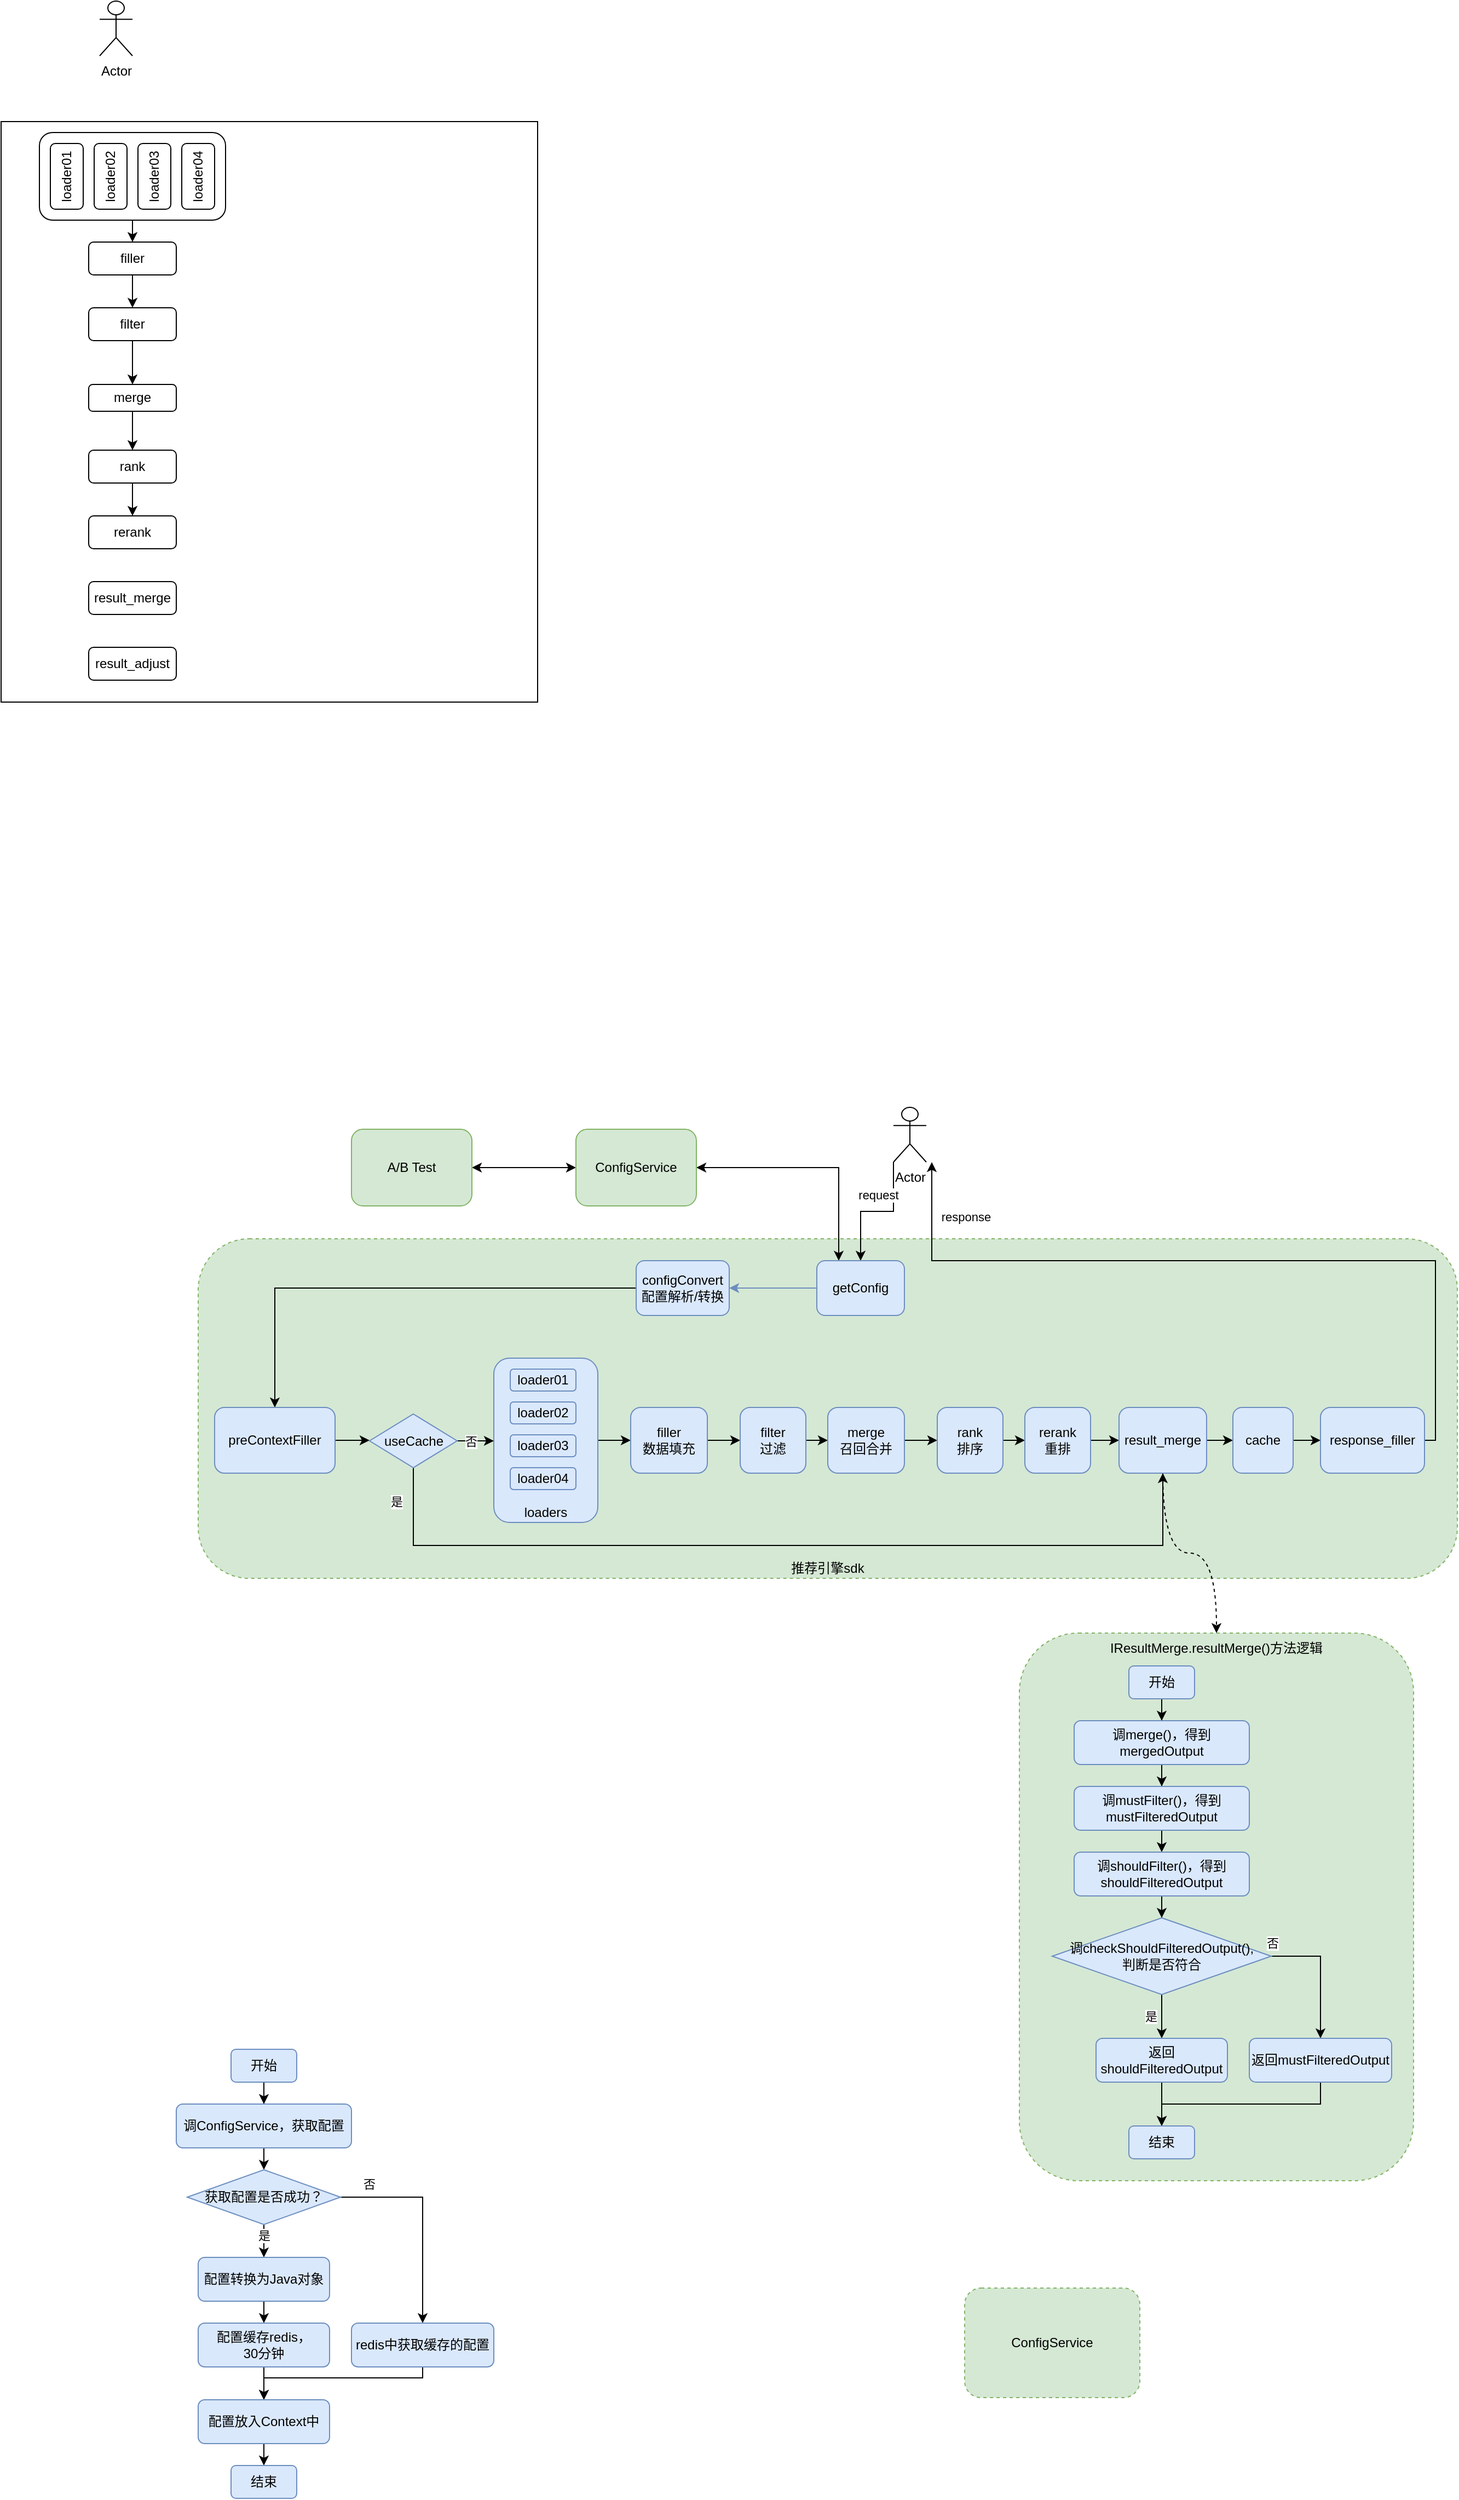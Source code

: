 <mxfile version="14.4.3" type="github">
  <diagram id="BgcMQl1EHjmCi2zKJHaM" name="Page-1">
    <mxGraphModel dx="1426" dy="825" grid="1" gridSize="10" guides="1" tooltips="1" connect="1" arrows="1" fold="1" page="1" pageScale="1" pageWidth="827" pageHeight="1169" math="0" shadow="0">
      <root>
        <mxCell id="0" />
        <mxCell id="1" parent="0" />
        <mxCell id="oHNjriFmRkjpIejKhcQx-60" value="IResultMerge.resultMerge()方法逻辑" style="rounded=1;whiteSpace=wrap;html=1;verticalAlign=top;dashed=1;fillColor=#d5e8d4;strokeColor=#82b366;" parent="1" vertex="1">
          <mxGeometry x="1070" y="1740" width="360" height="500" as="geometry" />
        </mxCell>
        <mxCell id="oHNjriFmRkjpIejKhcQx-58" value="推荐引擎sdk" style="rounded=1;whiteSpace=wrap;html=1;verticalAlign=bottom;dashed=1;fillColor=#d5e8d4;strokeColor=#82b366;" parent="1" vertex="1">
          <mxGeometry x="320" y="1380" width="1150" height="310" as="geometry" />
        </mxCell>
        <mxCell id="oHNjriFmRkjpIejKhcQx-2" value="" style="rounded=0;whiteSpace=wrap;html=1;" parent="1" vertex="1">
          <mxGeometry x="140" y="360" width="490" height="530" as="geometry" />
        </mxCell>
        <mxCell id="oHNjriFmRkjpIejKhcQx-17" style="edgeStyle=orthogonalEdgeStyle;rounded=0;orthogonalLoop=1;jettySize=auto;html=1;exitX=0.5;exitY=1;exitDx=0;exitDy=0;entryX=0.5;entryY=0;entryDx=0;entryDy=0;" parent="1" source="oHNjriFmRkjpIejKhcQx-15" target="oHNjriFmRkjpIejKhcQx-4" edge="1">
          <mxGeometry relative="1" as="geometry" />
        </mxCell>
        <mxCell id="oHNjriFmRkjpIejKhcQx-15" value="" style="rounded=1;whiteSpace=wrap;html=1;" parent="1" vertex="1">
          <mxGeometry x="175" y="370" width="170" height="80" as="geometry" />
        </mxCell>
        <mxCell id="oHNjriFmRkjpIejKhcQx-1" value="Actor" style="shape=umlActor;verticalLabelPosition=bottom;verticalAlign=top;html=1;outlineConnect=0;" parent="1" vertex="1">
          <mxGeometry x="230" y="250" width="30" height="50" as="geometry" />
        </mxCell>
        <mxCell id="oHNjriFmRkjpIejKhcQx-3" value="loader01" style="rounded=1;whiteSpace=wrap;html=1;horizontal=0;" parent="1" vertex="1">
          <mxGeometry x="185" y="380" width="30" height="60" as="geometry" />
        </mxCell>
        <mxCell id="oHNjriFmRkjpIejKhcQx-18" style="edgeStyle=orthogonalEdgeStyle;rounded=0;orthogonalLoop=1;jettySize=auto;html=1;exitX=0.5;exitY=1;exitDx=0;exitDy=0;entryX=0.5;entryY=0;entryDx=0;entryDy=0;" parent="1" source="oHNjriFmRkjpIejKhcQx-4" target="oHNjriFmRkjpIejKhcQx-5" edge="1">
          <mxGeometry relative="1" as="geometry" />
        </mxCell>
        <mxCell id="oHNjriFmRkjpIejKhcQx-4" value="filler" style="rounded=1;whiteSpace=wrap;html=1;" parent="1" vertex="1">
          <mxGeometry x="220" y="470" width="80" height="30" as="geometry" />
        </mxCell>
        <mxCell id="oHNjriFmRkjpIejKhcQx-19" style="edgeStyle=orthogonalEdgeStyle;rounded=0;orthogonalLoop=1;jettySize=auto;html=1;exitX=0.5;exitY=1;exitDx=0;exitDy=0;entryX=0.5;entryY=0;entryDx=0;entryDy=0;" parent="1" source="oHNjriFmRkjpIejKhcQx-5" target="oHNjriFmRkjpIejKhcQx-6" edge="1">
          <mxGeometry relative="1" as="geometry" />
        </mxCell>
        <mxCell id="oHNjriFmRkjpIejKhcQx-5" value="filter" style="rounded=1;whiteSpace=wrap;html=1;" parent="1" vertex="1">
          <mxGeometry x="220" y="530" width="80" height="30" as="geometry" />
        </mxCell>
        <mxCell id="oHNjriFmRkjpIejKhcQx-20" style="edgeStyle=orthogonalEdgeStyle;rounded=0;orthogonalLoop=1;jettySize=auto;html=1;exitX=0.5;exitY=1;exitDx=0;exitDy=0;entryX=0.5;entryY=0;entryDx=0;entryDy=0;" parent="1" source="oHNjriFmRkjpIejKhcQx-6" target="oHNjriFmRkjpIejKhcQx-7" edge="1">
          <mxGeometry relative="1" as="geometry" />
        </mxCell>
        <mxCell id="oHNjriFmRkjpIejKhcQx-6" value="merge" style="rounded=1;whiteSpace=wrap;html=1;" parent="1" vertex="1">
          <mxGeometry x="220" y="600" width="80" height="24.5" as="geometry" />
        </mxCell>
        <mxCell id="oHNjriFmRkjpIejKhcQx-21" style="edgeStyle=orthogonalEdgeStyle;rounded=0;orthogonalLoop=1;jettySize=auto;html=1;exitX=0.5;exitY=1;exitDx=0;exitDy=0;entryX=0.5;entryY=0;entryDx=0;entryDy=0;" parent="1" source="oHNjriFmRkjpIejKhcQx-7" target="oHNjriFmRkjpIejKhcQx-8" edge="1">
          <mxGeometry relative="1" as="geometry" />
        </mxCell>
        <mxCell id="oHNjriFmRkjpIejKhcQx-7" value="rank" style="rounded=1;whiteSpace=wrap;html=1;" parent="1" vertex="1">
          <mxGeometry x="220" y="660" width="80" height="30" as="geometry" />
        </mxCell>
        <mxCell id="oHNjriFmRkjpIejKhcQx-8" value="rerank" style="rounded=1;whiteSpace=wrap;html=1;" parent="1" vertex="1">
          <mxGeometry x="220" y="720" width="80" height="30" as="geometry" />
        </mxCell>
        <mxCell id="oHNjriFmRkjpIejKhcQx-9" value="&lt;span&gt;result_merge&lt;/span&gt;" style="rounded=1;whiteSpace=wrap;html=1;" parent="1" vertex="1">
          <mxGeometry x="220" y="780" width="80" height="30" as="geometry" />
        </mxCell>
        <mxCell id="oHNjriFmRkjpIejKhcQx-10" value="&lt;span&gt;result_adjust&lt;/span&gt;" style="rounded=1;whiteSpace=wrap;html=1;" parent="1" vertex="1">
          <mxGeometry x="220" y="840" width="80" height="30" as="geometry" />
        </mxCell>
        <mxCell id="oHNjriFmRkjpIejKhcQx-12" value="loader02" style="rounded=1;whiteSpace=wrap;html=1;horizontal=0;" parent="1" vertex="1">
          <mxGeometry x="225" y="380" width="30" height="60" as="geometry" />
        </mxCell>
        <mxCell id="oHNjriFmRkjpIejKhcQx-13" value="loader03" style="rounded=1;whiteSpace=wrap;html=1;horizontal=0;" parent="1" vertex="1">
          <mxGeometry x="265" y="380" width="30" height="60" as="geometry" />
        </mxCell>
        <mxCell id="oHNjriFmRkjpIejKhcQx-14" value="loader04" style="rounded=1;whiteSpace=wrap;html=1;horizontal=0;" parent="1" vertex="1">
          <mxGeometry x="305" y="380" width="30" height="60" as="geometry" />
        </mxCell>
        <mxCell id="oHNjriFmRkjpIejKhcQx-24" style="edgeStyle=orthogonalEdgeStyle;rounded=0;orthogonalLoop=1;jettySize=auto;html=1;exitX=1;exitY=0.5;exitDx=0;exitDy=0;entryX=0;entryY=0.5;entryDx=0;entryDy=0;" parent="1" source="oHNjriFmRkjpIejKhcQx-25" target="oHNjriFmRkjpIejKhcQx-29" edge="1">
          <mxGeometry relative="1" as="geometry" />
        </mxCell>
        <mxCell id="oHNjriFmRkjpIejKhcQx-25" value="loaders" style="rounded=1;whiteSpace=wrap;html=1;verticalAlign=bottom;fillColor=#dae8fc;strokeColor=#6c8ebf;" parent="1" vertex="1">
          <mxGeometry x="590" y="1489" width="95" height="150" as="geometry" />
        </mxCell>
        <mxCell id="oHNjriFmRkjpIejKhcQx-44" style="edgeStyle=orthogonalEdgeStyle;rounded=0;orthogonalLoop=1;jettySize=auto;html=1;exitX=0;exitY=1;exitDx=0;exitDy=0;exitPerimeter=0;entryX=0.5;entryY=0;entryDx=0;entryDy=0;" parent="1" source="oHNjriFmRkjpIejKhcQx-26" target="oHNjriFmRkjpIejKhcQx-48" edge="1">
          <mxGeometry relative="1" as="geometry">
            <mxPoint x="395" y="1404" as="targetPoint" />
          </mxGeometry>
        </mxCell>
        <mxCell id="oHNjriFmRkjpIejKhcQx-45" value="request" style="edgeLabel;html=1;align=center;verticalAlign=middle;resizable=0;points=[];" parent="oHNjriFmRkjpIejKhcQx-44" vertex="1" connectable="0">
          <mxGeometry x="0.028" y="1" relative="1" as="geometry">
            <mxPoint x="2" y="-16" as="offset" />
          </mxGeometry>
        </mxCell>
        <mxCell id="oHNjriFmRkjpIejKhcQx-26" value="Actor" style="shape=umlActor;verticalLabelPosition=bottom;verticalAlign=top;html=1;outlineConnect=0;" parent="1" vertex="1">
          <mxGeometry x="955" y="1260" width="30" height="50" as="geometry" />
        </mxCell>
        <mxCell id="oHNjriFmRkjpIejKhcQx-27" value="loader01" style="rounded=1;whiteSpace=wrap;html=1;horizontal=1;fillColor=#dae8fc;strokeColor=#6c8ebf;" parent="1" vertex="1">
          <mxGeometry x="605" y="1499" width="60" height="20" as="geometry" />
        </mxCell>
        <mxCell id="oHNjriFmRkjpIejKhcQx-28" style="edgeStyle=orthogonalEdgeStyle;rounded=0;orthogonalLoop=1;jettySize=auto;html=1;exitX=1;exitY=0.5;exitDx=0;exitDy=0;entryX=0;entryY=0.5;entryDx=0;entryDy=0;" parent="1" source="oHNjriFmRkjpIejKhcQx-29" target="oHNjriFmRkjpIejKhcQx-31" edge="1">
          <mxGeometry relative="1" as="geometry" />
        </mxCell>
        <mxCell id="oHNjriFmRkjpIejKhcQx-29" value="filler&lt;br&gt;数据填充" style="rounded=1;whiteSpace=wrap;html=1;fillColor=#dae8fc;strokeColor=#6c8ebf;" parent="1" vertex="1">
          <mxGeometry x="715" y="1534" width="70" height="60" as="geometry" />
        </mxCell>
        <mxCell id="oHNjriFmRkjpIejKhcQx-30" style="edgeStyle=orthogonalEdgeStyle;rounded=0;orthogonalLoop=1;jettySize=auto;html=1;exitX=1;exitY=0.5;exitDx=0;exitDy=0;entryX=0;entryY=0.5;entryDx=0;entryDy=0;" parent="1" source="oHNjriFmRkjpIejKhcQx-31" target="oHNjriFmRkjpIejKhcQx-33" edge="1">
          <mxGeometry relative="1" as="geometry" />
        </mxCell>
        <mxCell id="oHNjriFmRkjpIejKhcQx-31" value="filter&lt;br&gt;过滤" style="rounded=1;whiteSpace=wrap;html=1;fillColor=#dae8fc;strokeColor=#6c8ebf;" parent="1" vertex="1">
          <mxGeometry x="815" y="1534" width="60" height="60" as="geometry" />
        </mxCell>
        <mxCell id="oHNjriFmRkjpIejKhcQx-32" style="edgeStyle=orthogonalEdgeStyle;rounded=0;orthogonalLoop=1;jettySize=auto;html=1;exitX=1;exitY=0.5;exitDx=0;exitDy=0;entryX=0;entryY=0.5;entryDx=0;entryDy=0;" parent="1" source="oHNjriFmRkjpIejKhcQx-33" target="oHNjriFmRkjpIejKhcQx-35" edge="1">
          <mxGeometry relative="1" as="geometry" />
        </mxCell>
        <mxCell id="oHNjriFmRkjpIejKhcQx-33" value="merge&lt;br&gt;召回合并" style="rounded=1;whiteSpace=wrap;html=1;fillColor=#dae8fc;strokeColor=#6c8ebf;" parent="1" vertex="1">
          <mxGeometry x="895" y="1534" width="70" height="60" as="geometry" />
        </mxCell>
        <mxCell id="oHNjriFmRkjpIejKhcQx-34" style="edgeStyle=orthogonalEdgeStyle;rounded=0;orthogonalLoop=1;jettySize=auto;html=1;exitX=1;exitY=0.5;exitDx=0;exitDy=0;entryX=0;entryY=0.5;entryDx=0;entryDy=0;" parent="1" source="oHNjriFmRkjpIejKhcQx-35" target="oHNjriFmRkjpIejKhcQx-36" edge="1">
          <mxGeometry relative="1" as="geometry" />
        </mxCell>
        <mxCell id="oHNjriFmRkjpIejKhcQx-35" value="rank&lt;br&gt;排序" style="rounded=1;whiteSpace=wrap;html=1;fillColor=#dae8fc;strokeColor=#6c8ebf;" parent="1" vertex="1">
          <mxGeometry x="995" y="1534" width="60" height="60" as="geometry" />
        </mxCell>
        <mxCell id="oHNjriFmRkjpIejKhcQx-42" style="edgeStyle=orthogonalEdgeStyle;rounded=0;orthogonalLoop=1;jettySize=auto;html=1;exitX=1;exitY=0.5;exitDx=0;exitDy=0;entryX=0;entryY=0.5;entryDx=0;entryDy=0;" parent="1" source="oHNjriFmRkjpIejKhcQx-36" target="oHNjriFmRkjpIejKhcQx-37" edge="1">
          <mxGeometry relative="1" as="geometry" />
        </mxCell>
        <mxCell id="oHNjriFmRkjpIejKhcQx-36" value="rerank&lt;br&gt;重排" style="rounded=1;whiteSpace=wrap;html=1;fillColor=#dae8fc;strokeColor=#6c8ebf;" parent="1" vertex="1">
          <mxGeometry x="1075" y="1534" width="60" height="60" as="geometry" />
        </mxCell>
        <mxCell id="oHNjriFmRkjpIejKhcQx-43" style="edgeStyle=orthogonalEdgeStyle;rounded=0;orthogonalLoop=1;jettySize=auto;html=1;exitX=1;exitY=0.5;exitDx=0;exitDy=0;entryX=0;entryY=0.5;entryDx=0;entryDy=0;" parent="1" source="oHNjriFmRkjpIejKhcQx-37" target="oHNjriFmRkjpIejKhcQx-38" edge="1">
          <mxGeometry relative="1" as="geometry" />
        </mxCell>
        <mxCell id="a8DRVDtJjJYnGcTuRqAY-36" style="edgeStyle=orthogonalEdgeStyle;rounded=0;orthogonalLoop=1;jettySize=auto;html=1;exitX=0.5;exitY=1;exitDx=0;exitDy=0;entryX=0.5;entryY=0;entryDx=0;entryDy=0;curved=1;dashed=1;" edge="1" parent="1" source="oHNjriFmRkjpIejKhcQx-37" target="oHNjriFmRkjpIejKhcQx-60">
          <mxGeometry relative="1" as="geometry" />
        </mxCell>
        <mxCell id="oHNjriFmRkjpIejKhcQx-37" value="result_merge" style="rounded=1;whiteSpace=wrap;html=1;fillColor=#dae8fc;strokeColor=#6c8ebf;" parent="1" vertex="1">
          <mxGeometry x="1161" y="1534" width="80" height="60" as="geometry" />
        </mxCell>
        <mxCell id="oHNjriFmRkjpIejKhcQx-46" style="edgeStyle=orthogonalEdgeStyle;rounded=0;orthogonalLoop=1;jettySize=auto;html=1;exitX=1;exitY=0.5;exitDx=0;exitDy=0;" parent="1" source="a8DRVDtJjJYnGcTuRqAY-1" edge="1">
          <mxGeometry relative="1" as="geometry">
            <mxPoint x="990" y="1310" as="targetPoint" />
            <Array as="points">
              <mxPoint x="1450" y="1564" />
              <mxPoint x="1450" y="1400" />
              <mxPoint x="990" y="1400" />
            </Array>
          </mxGeometry>
        </mxCell>
        <mxCell id="oHNjriFmRkjpIejKhcQx-47" value="response" style="edgeLabel;html=1;align=center;verticalAlign=middle;resizable=0;points=[];" parent="oHNjriFmRkjpIejKhcQx-46" vertex="1" connectable="0">
          <mxGeometry x="0.303" y="-1" relative="1" as="geometry">
            <mxPoint x="-131.5" y="-39" as="offset" />
          </mxGeometry>
        </mxCell>
        <mxCell id="a8DRVDtJjJYnGcTuRqAY-2" style="edgeStyle=orthogonalEdgeStyle;rounded=0;orthogonalLoop=1;jettySize=auto;html=1;exitX=1;exitY=0.5;exitDx=0;exitDy=0;entryX=0;entryY=0.5;entryDx=0;entryDy=0;" edge="1" parent="1" source="oHNjriFmRkjpIejKhcQx-38" target="a8DRVDtJjJYnGcTuRqAY-1">
          <mxGeometry relative="1" as="geometry" />
        </mxCell>
        <mxCell id="oHNjriFmRkjpIejKhcQx-38" value="&lt;span&gt;cache&lt;/span&gt;" style="rounded=1;whiteSpace=wrap;html=1;fillColor=#dae8fc;strokeColor=#6c8ebf;" parent="1" vertex="1">
          <mxGeometry x="1265" y="1534" width="55" height="60" as="geometry" />
        </mxCell>
        <mxCell id="oHNjriFmRkjpIejKhcQx-39" value="loader02" style="rounded=1;whiteSpace=wrap;html=1;horizontal=1;fillColor=#dae8fc;strokeColor=#6c8ebf;" parent="1" vertex="1">
          <mxGeometry x="605" y="1529" width="60" height="20" as="geometry" />
        </mxCell>
        <mxCell id="oHNjriFmRkjpIejKhcQx-40" value="loader03" style="rounded=1;whiteSpace=wrap;html=1;horizontal=1;fillColor=#dae8fc;strokeColor=#6c8ebf;" parent="1" vertex="1">
          <mxGeometry x="605" y="1559" width="60" height="20" as="geometry" />
        </mxCell>
        <mxCell id="oHNjriFmRkjpIejKhcQx-41" value="loader04" style="rounded=1;whiteSpace=wrap;html=1;horizontal=1;fillColor=#dae8fc;strokeColor=#6c8ebf;" parent="1" vertex="1">
          <mxGeometry x="605" y="1589" width="60" height="20" as="geometry" />
        </mxCell>
        <mxCell id="oHNjriFmRkjpIejKhcQx-50" style="edgeStyle=orthogonalEdgeStyle;rounded=0;orthogonalLoop=1;jettySize=auto;html=1;exitX=0;exitY=0.5;exitDx=0;exitDy=0;entryX=1;entryY=0.5;entryDx=0;entryDy=0;fillColor=#dae8fc;strokeColor=#6c8ebf;" parent="1" source="oHNjriFmRkjpIejKhcQx-48" target="oHNjriFmRkjpIejKhcQx-49" edge="1">
          <mxGeometry relative="1" as="geometry" />
        </mxCell>
        <mxCell id="oHNjriFmRkjpIejKhcQx-54" style="edgeStyle=orthogonalEdgeStyle;rounded=0;orthogonalLoop=1;jettySize=auto;html=1;exitX=0.25;exitY=0;exitDx=0;exitDy=0;entryX=1;entryY=0.5;entryDx=0;entryDy=0;startArrow=classic;startFill=1;" parent="1" source="oHNjriFmRkjpIejKhcQx-48" target="oHNjriFmRkjpIejKhcQx-52" edge="1">
          <mxGeometry relative="1" as="geometry" />
        </mxCell>
        <mxCell id="oHNjriFmRkjpIejKhcQx-48" value="getConfig" style="rounded=1;whiteSpace=wrap;html=1;verticalAlign=middle;fillColor=#dae8fc;strokeColor=#6c8ebf;" parent="1" vertex="1">
          <mxGeometry x="885" y="1400" width="80" height="50" as="geometry" />
        </mxCell>
        <mxCell id="oHNjriFmRkjpIejKhcQx-51" style="edgeStyle=orthogonalEdgeStyle;rounded=0;orthogonalLoop=1;jettySize=auto;html=1;exitX=0;exitY=0.5;exitDx=0;exitDy=0;entryX=0.5;entryY=0;entryDx=0;entryDy=0;" parent="1" source="oHNjriFmRkjpIejKhcQx-49" target="a8DRVDtJjJYnGcTuRqAY-3" edge="1">
          <mxGeometry relative="1" as="geometry" />
        </mxCell>
        <mxCell id="oHNjriFmRkjpIejKhcQx-49" value="configConvert&lt;br&gt;配置解析/转换" style="rounded=1;whiteSpace=wrap;html=1;verticalAlign=middle;fillColor=#dae8fc;strokeColor=#6c8ebf;" parent="1" vertex="1">
          <mxGeometry x="720" y="1400" width="85" height="50" as="geometry" />
        </mxCell>
        <mxCell id="oHNjriFmRkjpIejKhcQx-55" style="edgeStyle=orthogonalEdgeStyle;rounded=0;orthogonalLoop=1;jettySize=auto;html=1;exitX=0;exitY=0.5;exitDx=0;exitDy=0;entryX=1;entryY=0.5;entryDx=0;entryDy=0;startArrow=classic;startFill=1;" parent="1" source="oHNjriFmRkjpIejKhcQx-52" target="oHNjriFmRkjpIejKhcQx-53" edge="1">
          <mxGeometry relative="1" as="geometry" />
        </mxCell>
        <mxCell id="oHNjriFmRkjpIejKhcQx-52" value="ConfigService" style="rounded=1;whiteSpace=wrap;html=1;verticalAlign=middle;fillColor=#d5e8d4;strokeColor=#82b366;" parent="1" vertex="1">
          <mxGeometry x="665" y="1280" width="110" height="70" as="geometry" />
        </mxCell>
        <mxCell id="oHNjriFmRkjpIejKhcQx-53" value="A/B Test" style="rounded=1;whiteSpace=wrap;html=1;verticalAlign=middle;fillColor=#d5e8d4;strokeColor=#82b366;" parent="1" vertex="1">
          <mxGeometry x="460" y="1280" width="110" height="70" as="geometry" />
        </mxCell>
        <mxCell id="oHNjriFmRkjpIejKhcQx-64" style="edgeStyle=orthogonalEdgeStyle;rounded=0;orthogonalLoop=1;jettySize=auto;html=1;exitX=0.5;exitY=1;exitDx=0;exitDy=0;startArrow=none;startFill=0;" parent="1" source="oHNjriFmRkjpIejKhcQx-59" target="oHNjriFmRkjpIejKhcQx-62" edge="1">
          <mxGeometry relative="1" as="geometry" />
        </mxCell>
        <mxCell id="oHNjriFmRkjpIejKhcQx-59" value="开始" style="rounded=1;whiteSpace=wrap;html=1;fillColor=#dae8fc;strokeColor=#6c8ebf;" parent="1" vertex="1">
          <mxGeometry x="350" y="2120" width="60" height="30" as="geometry" />
        </mxCell>
        <mxCell id="oHNjriFmRkjpIejKhcQx-61" value="ConfigService" style="rounded=1;whiteSpace=wrap;html=1;verticalAlign=middle;dashed=1;fillColor=#d5e8d4;strokeColor=#82b366;" parent="1" vertex="1">
          <mxGeometry x="1020" y="2338" width="160" height="100" as="geometry" />
        </mxCell>
        <mxCell id="oHNjriFmRkjpIejKhcQx-65" style="edgeStyle=orthogonalEdgeStyle;rounded=0;orthogonalLoop=1;jettySize=auto;html=1;exitX=0.5;exitY=1;exitDx=0;exitDy=0;entryX=0.5;entryY=0;entryDx=0;entryDy=0;startArrow=none;startFill=0;" parent="1" source="oHNjriFmRkjpIejKhcQx-62" target="oHNjriFmRkjpIejKhcQx-63" edge="1">
          <mxGeometry relative="1" as="geometry" />
        </mxCell>
        <mxCell id="oHNjriFmRkjpIejKhcQx-62" value="调ConfigService，获取配置" style="rounded=1;whiteSpace=wrap;html=1;fillColor=#dae8fc;strokeColor=#6c8ebf;" parent="1" vertex="1">
          <mxGeometry x="300" y="2170" width="160" height="40" as="geometry" />
        </mxCell>
        <mxCell id="oHNjriFmRkjpIejKhcQx-67" value="" style="edgeStyle=orthogonalEdgeStyle;rounded=0;orthogonalLoop=1;jettySize=auto;html=1;startArrow=none;startFill=0;entryX=0.5;entryY=0;entryDx=0;entryDy=0;" parent="1" source="oHNjriFmRkjpIejKhcQx-63" target="oHNjriFmRkjpIejKhcQx-68" edge="1">
          <mxGeometry relative="1" as="geometry">
            <mxPoint x="380" y="2330" as="targetPoint" />
          </mxGeometry>
        </mxCell>
        <mxCell id="oHNjriFmRkjpIejKhcQx-69" value="是" style="edgeLabel;html=1;align=center;verticalAlign=middle;resizable=0;points=[];" parent="oHNjriFmRkjpIejKhcQx-67" vertex="1" connectable="0">
          <mxGeometry x="-0.253" y="3" relative="1" as="geometry">
            <mxPoint x="-3" y="-8.33" as="offset" />
          </mxGeometry>
        </mxCell>
        <mxCell id="oHNjriFmRkjpIejKhcQx-73" style="edgeStyle=orthogonalEdgeStyle;rounded=0;orthogonalLoop=1;jettySize=auto;html=1;exitX=1;exitY=0.5;exitDx=0;exitDy=0;entryX=0.5;entryY=0;entryDx=0;entryDy=0;startArrow=none;startFill=0;" parent="1" source="oHNjriFmRkjpIejKhcQx-63" target="oHNjriFmRkjpIejKhcQx-72" edge="1">
          <mxGeometry relative="1" as="geometry" />
        </mxCell>
        <mxCell id="oHNjriFmRkjpIejKhcQx-74" value="否" style="edgeLabel;html=1;align=center;verticalAlign=middle;resizable=0;points=[];" parent="oHNjriFmRkjpIejKhcQx-73" vertex="1" connectable="0">
          <mxGeometry x="-0.261" y="-1" relative="1" as="geometry">
            <mxPoint x="-44" y="-13.33" as="offset" />
          </mxGeometry>
        </mxCell>
        <mxCell id="oHNjriFmRkjpIejKhcQx-63" value="获取配置是否成功？" style="rhombus;whiteSpace=wrap;html=1;fillColor=#dae8fc;strokeColor=#6c8ebf;" parent="1" vertex="1">
          <mxGeometry x="310" y="2230" width="140" height="50" as="geometry" />
        </mxCell>
        <mxCell id="oHNjriFmRkjpIejKhcQx-71" style="edgeStyle=orthogonalEdgeStyle;rounded=0;orthogonalLoop=1;jettySize=auto;html=1;exitX=0.5;exitY=1;exitDx=0;exitDy=0;entryX=0.5;entryY=0;entryDx=0;entryDy=0;startArrow=none;startFill=0;" parent="1" source="oHNjriFmRkjpIejKhcQx-68" target="oHNjriFmRkjpIejKhcQx-70" edge="1">
          <mxGeometry relative="1" as="geometry" />
        </mxCell>
        <mxCell id="oHNjriFmRkjpIejKhcQx-68" value="配置转换为Java对象" style="rounded=1;whiteSpace=wrap;html=1;fillColor=#dae8fc;strokeColor=#6c8ebf;" parent="1" vertex="1">
          <mxGeometry x="320" y="2310" width="120" height="40" as="geometry" />
        </mxCell>
        <mxCell id="oHNjriFmRkjpIejKhcQx-76" style="edgeStyle=orthogonalEdgeStyle;rounded=0;orthogonalLoop=1;jettySize=auto;html=1;exitX=0.5;exitY=1;exitDx=0;exitDy=0;entryX=0.5;entryY=0;entryDx=0;entryDy=0;startArrow=none;startFill=0;" parent="1" source="oHNjriFmRkjpIejKhcQx-70" target="oHNjriFmRkjpIejKhcQx-75" edge="1">
          <mxGeometry relative="1" as="geometry" />
        </mxCell>
        <mxCell id="oHNjriFmRkjpIejKhcQx-70" value="配置缓存redis，&lt;br&gt;30分钟" style="rounded=1;whiteSpace=wrap;html=1;fillColor=#dae8fc;strokeColor=#6c8ebf;" parent="1" vertex="1">
          <mxGeometry x="320" y="2370" width="120" height="40" as="geometry" />
        </mxCell>
        <mxCell id="oHNjriFmRkjpIejKhcQx-77" style="edgeStyle=orthogonalEdgeStyle;rounded=0;orthogonalLoop=1;jettySize=auto;html=1;exitX=0.5;exitY=1;exitDx=0;exitDy=0;startArrow=none;startFill=0;entryX=0.5;entryY=0;entryDx=0;entryDy=0;" parent="1" source="oHNjriFmRkjpIejKhcQx-72" target="oHNjriFmRkjpIejKhcQx-75" edge="1">
          <mxGeometry relative="1" as="geometry">
            <mxPoint x="380" y="2490" as="targetPoint" />
            <Array as="points">
              <mxPoint x="525" y="2420" />
              <mxPoint x="380" y="2420" />
            </Array>
          </mxGeometry>
        </mxCell>
        <mxCell id="oHNjriFmRkjpIejKhcQx-72" value="redis中获取缓存的配置" style="rounded=1;whiteSpace=wrap;html=1;fillColor=#dae8fc;strokeColor=#6c8ebf;" parent="1" vertex="1">
          <mxGeometry x="460" y="2370" width="130" height="40" as="geometry" />
        </mxCell>
        <mxCell id="oHNjriFmRkjpIejKhcQx-80" style="edgeStyle=orthogonalEdgeStyle;rounded=0;orthogonalLoop=1;jettySize=auto;html=1;exitX=0.5;exitY=1;exitDx=0;exitDy=0;entryX=0.5;entryY=0;entryDx=0;entryDy=0;startArrow=none;startFill=0;" parent="1" source="oHNjriFmRkjpIejKhcQx-75" target="oHNjriFmRkjpIejKhcQx-78" edge="1">
          <mxGeometry relative="1" as="geometry" />
        </mxCell>
        <mxCell id="oHNjriFmRkjpIejKhcQx-75" value="配置放入Context中" style="rounded=1;whiteSpace=wrap;html=1;fillColor=#dae8fc;strokeColor=#6c8ebf;" parent="1" vertex="1">
          <mxGeometry x="320" y="2440" width="120" height="40" as="geometry" />
        </mxCell>
        <mxCell id="oHNjriFmRkjpIejKhcQx-78" value="结束" style="rounded=1;whiteSpace=wrap;html=1;fillColor=#dae8fc;strokeColor=#6c8ebf;" parent="1" vertex="1">
          <mxGeometry x="350" y="2500" width="60" height="30" as="geometry" />
        </mxCell>
        <mxCell id="a8DRVDtJjJYnGcTuRqAY-1" value="&lt;span&gt;response_filler&lt;/span&gt;" style="rounded=1;whiteSpace=wrap;html=1;fillColor=#dae8fc;strokeColor=#6c8ebf;" vertex="1" parent="1">
          <mxGeometry x="1345" y="1534" width="95" height="60" as="geometry" />
        </mxCell>
        <mxCell id="a8DRVDtJjJYnGcTuRqAY-6" style="edgeStyle=orthogonalEdgeStyle;rounded=0;orthogonalLoop=1;jettySize=auto;html=1;exitX=1;exitY=0.5;exitDx=0;exitDy=0;entryX=0;entryY=0.5;entryDx=0;entryDy=0;" edge="1" parent="1" source="a8DRVDtJjJYnGcTuRqAY-3" target="a8DRVDtJjJYnGcTuRqAY-5">
          <mxGeometry relative="1" as="geometry" />
        </mxCell>
        <mxCell id="a8DRVDtJjJYnGcTuRqAY-3" value="preContextFiller" style="rounded=1;whiteSpace=wrap;html=1;fillColor=#dae8fc;strokeColor=#6c8ebf;" vertex="1" parent="1">
          <mxGeometry x="335" y="1534" width="110" height="60" as="geometry" />
        </mxCell>
        <mxCell id="a8DRVDtJjJYnGcTuRqAY-7" style="edgeStyle=orthogonalEdgeStyle;rounded=0;orthogonalLoop=1;jettySize=auto;html=1;exitX=1;exitY=0.5;exitDx=0;exitDy=0;entryX=0;entryY=0.5;entryDx=0;entryDy=0;" edge="1" parent="1" source="a8DRVDtJjJYnGcTuRqAY-5" target="oHNjriFmRkjpIejKhcQx-25">
          <mxGeometry relative="1" as="geometry" />
        </mxCell>
        <mxCell id="a8DRVDtJjJYnGcTuRqAY-10" value="否" style="edgeLabel;html=1;align=center;verticalAlign=middle;resizable=0;points=[];" vertex="1" connectable="0" parent="a8DRVDtJjJYnGcTuRqAY-7">
          <mxGeometry x="-0.265" y="1" relative="1" as="geometry">
            <mxPoint y="1" as="offset" />
          </mxGeometry>
        </mxCell>
        <mxCell id="a8DRVDtJjJYnGcTuRqAY-8" style="edgeStyle=orthogonalEdgeStyle;rounded=0;orthogonalLoop=1;jettySize=auto;html=1;exitX=0.5;exitY=1;exitDx=0;exitDy=0;entryX=0.5;entryY=1;entryDx=0;entryDy=0;" edge="1" parent="1" source="a8DRVDtJjJYnGcTuRqAY-5" target="oHNjriFmRkjpIejKhcQx-37">
          <mxGeometry relative="1" as="geometry">
            <Array as="points">
              <mxPoint x="517" y="1660" />
              <mxPoint x="1201" y="1660" />
            </Array>
          </mxGeometry>
        </mxCell>
        <mxCell id="a8DRVDtJjJYnGcTuRqAY-9" value="是" style="edgeLabel;html=1;align=center;verticalAlign=middle;resizable=0;points=[];" vertex="1" connectable="0" parent="a8DRVDtJjJYnGcTuRqAY-8">
          <mxGeometry x="-0.816" y="-1" relative="1" as="geometry">
            <mxPoint x="-20" y="-41" as="offset" />
          </mxGeometry>
        </mxCell>
        <mxCell id="a8DRVDtJjJYnGcTuRqAY-5" value="useCache" style="rhombus;whiteSpace=wrap;html=1;fillColor=#dae8fc;strokeColor=#6c8ebf;" vertex="1" parent="1">
          <mxGeometry x="476.5" y="1540" width="80" height="49" as="geometry" />
        </mxCell>
        <mxCell id="a8DRVDtJjJYnGcTuRqAY-12" style="edgeStyle=orthogonalEdgeStyle;rounded=0;orthogonalLoop=1;jettySize=auto;html=1;exitX=0.5;exitY=1;exitDx=0;exitDy=0;startArrow=none;startFill=0;" edge="1" parent="1" source="a8DRVDtJjJYnGcTuRqAY-13" target="a8DRVDtJjJYnGcTuRqAY-15">
          <mxGeometry relative="1" as="geometry" />
        </mxCell>
        <mxCell id="a8DRVDtJjJYnGcTuRqAY-13" value="开始" style="rounded=1;whiteSpace=wrap;html=1;fillColor=#dae8fc;strokeColor=#6c8ebf;" vertex="1" parent="1">
          <mxGeometry x="1170" y="1770" width="60" height="30" as="geometry" />
        </mxCell>
        <mxCell id="a8DRVDtJjJYnGcTuRqAY-14" style="edgeStyle=orthogonalEdgeStyle;rounded=0;orthogonalLoop=1;jettySize=auto;html=1;exitX=0.5;exitY=1;exitDx=0;exitDy=0;startArrow=none;startFill=0;" edge="1" parent="1" source="a8DRVDtJjJYnGcTuRqAY-15" target="a8DRVDtJjJYnGcTuRqAY-30">
          <mxGeometry relative="1" as="geometry" />
        </mxCell>
        <mxCell id="a8DRVDtJjJYnGcTuRqAY-15" value="&lt;span&gt;调merge()，得到mergedOutput&lt;/span&gt;" style="rounded=1;whiteSpace=wrap;html=1;fillColor=#dae8fc;strokeColor=#6c8ebf;" vertex="1" parent="1">
          <mxGeometry x="1120" y="1820" width="160" height="40" as="geometry" />
        </mxCell>
        <mxCell id="a8DRVDtJjJYnGcTuRqAY-16" value="" style="edgeStyle=orthogonalEdgeStyle;rounded=0;orthogonalLoop=1;jettySize=auto;html=1;startArrow=none;startFill=0;entryX=0.5;entryY=0;entryDx=0;entryDy=0;exitX=0.5;exitY=1;exitDx=0;exitDy=0;" edge="1" parent="1" source="a8DRVDtJjJYnGcTuRqAY-20" target="a8DRVDtJjJYnGcTuRqAY-22">
          <mxGeometry relative="1" as="geometry">
            <mxPoint x="1200" y="2130" as="targetPoint" />
            <mxPoint x="1200" y="2090" as="sourcePoint" />
          </mxGeometry>
        </mxCell>
        <mxCell id="a8DRVDtJjJYnGcTuRqAY-17" value="是" style="edgeLabel;html=1;align=center;verticalAlign=middle;resizable=0;points=[];" vertex="1" connectable="0" parent="a8DRVDtJjJYnGcTuRqAY-16">
          <mxGeometry x="-0.253" y="3" relative="1" as="geometry">
            <mxPoint x="-13" y="5" as="offset" />
          </mxGeometry>
        </mxCell>
        <mxCell id="a8DRVDtJjJYnGcTuRqAY-18" style="edgeStyle=orthogonalEdgeStyle;rounded=0;orthogonalLoop=1;jettySize=auto;html=1;exitX=1;exitY=0.5;exitDx=0;exitDy=0;entryX=0.5;entryY=0;entryDx=0;entryDy=0;startArrow=none;startFill=0;" edge="1" parent="1" source="a8DRVDtJjJYnGcTuRqAY-20" target="a8DRVDtJjJYnGcTuRqAY-26">
          <mxGeometry relative="1" as="geometry" />
        </mxCell>
        <mxCell id="a8DRVDtJjJYnGcTuRqAY-19" value="否" style="edgeLabel;html=1;align=center;verticalAlign=middle;resizable=0;points=[];" vertex="1" connectable="0" parent="a8DRVDtJjJYnGcTuRqAY-18">
          <mxGeometry x="-0.261" y="-1" relative="1" as="geometry">
            <mxPoint x="-44" y="-13.33" as="offset" />
          </mxGeometry>
        </mxCell>
        <mxCell id="a8DRVDtJjJYnGcTuRqAY-20" value="调checkShouldFilteredOutput(),&lt;br&gt;判断是否符合" style="rhombus;whiteSpace=wrap;html=1;fillColor=#dae8fc;strokeColor=#6c8ebf;" vertex="1" parent="1">
          <mxGeometry x="1100" y="2000" width="200" height="70" as="geometry" />
        </mxCell>
        <mxCell id="a8DRVDtJjJYnGcTuRqAY-21" style="edgeStyle=orthogonalEdgeStyle;rounded=0;orthogonalLoop=1;jettySize=auto;html=1;exitX=0.5;exitY=1;exitDx=0;exitDy=0;entryX=0.5;entryY=0;entryDx=0;entryDy=0;startArrow=none;startFill=0;" edge="1" parent="1" source="a8DRVDtJjJYnGcTuRqAY-22" target="a8DRVDtJjJYnGcTuRqAY-29">
          <mxGeometry relative="1" as="geometry">
            <mxPoint x="1200" y="2170" as="targetPoint" />
          </mxGeometry>
        </mxCell>
        <mxCell id="a8DRVDtJjJYnGcTuRqAY-22" value="返回shouldFilteredOutput" style="rounded=1;whiteSpace=wrap;html=1;fillColor=#dae8fc;strokeColor=#6c8ebf;" vertex="1" parent="1">
          <mxGeometry x="1140" y="2110" width="120" height="40" as="geometry" />
        </mxCell>
        <mxCell id="a8DRVDtJjJYnGcTuRqAY-35" style="edgeStyle=orthogonalEdgeStyle;rounded=0;orthogonalLoop=1;jettySize=auto;html=1;exitX=0.5;exitY=1;exitDx=0;exitDy=0;entryX=0.5;entryY=0;entryDx=0;entryDy=0;" edge="1" parent="1" source="a8DRVDtJjJYnGcTuRqAY-26" target="a8DRVDtJjJYnGcTuRqAY-29">
          <mxGeometry relative="1" as="geometry" />
        </mxCell>
        <mxCell id="a8DRVDtJjJYnGcTuRqAY-26" value="返回mustFilteredOutput" style="rounded=1;whiteSpace=wrap;html=1;fillColor=#dae8fc;strokeColor=#6c8ebf;" vertex="1" parent="1">
          <mxGeometry x="1280" y="2110" width="130" height="40" as="geometry" />
        </mxCell>
        <mxCell id="a8DRVDtJjJYnGcTuRqAY-29" value="结束" style="rounded=1;whiteSpace=wrap;html=1;fillColor=#dae8fc;strokeColor=#6c8ebf;" vertex="1" parent="1">
          <mxGeometry x="1170" y="2190" width="60" height="30" as="geometry" />
        </mxCell>
        <mxCell id="a8DRVDtJjJYnGcTuRqAY-33" style="edgeStyle=orthogonalEdgeStyle;rounded=0;orthogonalLoop=1;jettySize=auto;html=1;exitX=0.5;exitY=1;exitDx=0;exitDy=0;entryX=0.5;entryY=0;entryDx=0;entryDy=0;" edge="1" parent="1" source="a8DRVDtJjJYnGcTuRqAY-30" target="a8DRVDtJjJYnGcTuRqAY-32">
          <mxGeometry relative="1" as="geometry" />
        </mxCell>
        <mxCell id="a8DRVDtJjJYnGcTuRqAY-30" value="&lt;span&gt;调mustFilter()，得到mustFilteredOutput&lt;/span&gt;" style="rounded=1;whiteSpace=wrap;html=1;fillColor=#dae8fc;strokeColor=#6c8ebf;" vertex="1" parent="1">
          <mxGeometry x="1120" y="1880" width="160" height="40" as="geometry" />
        </mxCell>
        <mxCell id="a8DRVDtJjJYnGcTuRqAY-34" style="edgeStyle=orthogonalEdgeStyle;rounded=0;orthogonalLoop=1;jettySize=auto;html=1;exitX=0.5;exitY=1;exitDx=0;exitDy=0;entryX=0.5;entryY=0;entryDx=0;entryDy=0;" edge="1" parent="1" source="a8DRVDtJjJYnGcTuRqAY-32" target="a8DRVDtJjJYnGcTuRqAY-20">
          <mxGeometry relative="1" as="geometry" />
        </mxCell>
        <mxCell id="a8DRVDtJjJYnGcTuRqAY-32" value="&lt;span&gt;调shouldFilter()，得到shouldFilteredOutput&lt;/span&gt;" style="rounded=1;whiteSpace=wrap;html=1;fillColor=#dae8fc;strokeColor=#6c8ebf;" vertex="1" parent="1">
          <mxGeometry x="1120" y="1940" width="160" height="40" as="geometry" />
        </mxCell>
      </root>
    </mxGraphModel>
  </diagram>
</mxfile>
